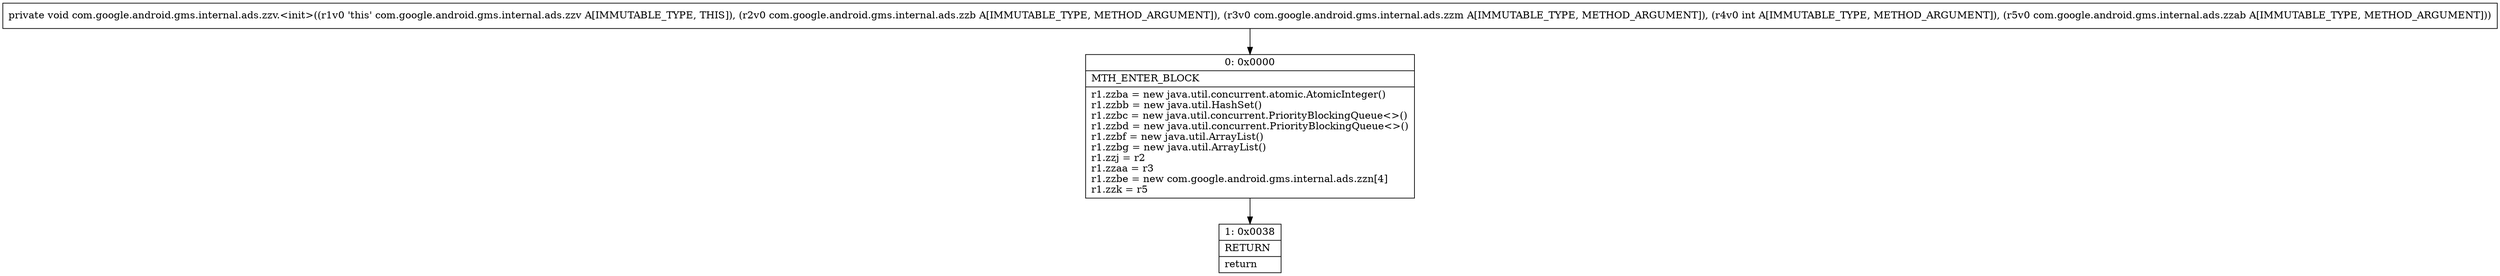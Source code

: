 digraph "CFG forcom.google.android.gms.internal.ads.zzv.\<init\>(Lcom\/google\/android\/gms\/internal\/ads\/zzb;Lcom\/google\/android\/gms\/internal\/ads\/zzm;ILcom\/google\/android\/gms\/internal\/ads\/zzab;)V" {
Node_0 [shape=record,label="{0\:\ 0x0000|MTH_ENTER_BLOCK\l|r1.zzba = new java.util.concurrent.atomic.AtomicInteger()\lr1.zzbb = new java.util.HashSet()\lr1.zzbc = new java.util.concurrent.PriorityBlockingQueue\<\>()\lr1.zzbd = new java.util.concurrent.PriorityBlockingQueue\<\>()\lr1.zzbf = new java.util.ArrayList()\lr1.zzbg = new java.util.ArrayList()\lr1.zzj = r2\lr1.zzaa = r3\lr1.zzbe = new com.google.android.gms.internal.ads.zzn[4]\lr1.zzk = r5\l}"];
Node_1 [shape=record,label="{1\:\ 0x0038|RETURN\l|return\l}"];
MethodNode[shape=record,label="{private void com.google.android.gms.internal.ads.zzv.\<init\>((r1v0 'this' com.google.android.gms.internal.ads.zzv A[IMMUTABLE_TYPE, THIS]), (r2v0 com.google.android.gms.internal.ads.zzb A[IMMUTABLE_TYPE, METHOD_ARGUMENT]), (r3v0 com.google.android.gms.internal.ads.zzm A[IMMUTABLE_TYPE, METHOD_ARGUMENT]), (r4v0 int A[IMMUTABLE_TYPE, METHOD_ARGUMENT]), (r5v0 com.google.android.gms.internal.ads.zzab A[IMMUTABLE_TYPE, METHOD_ARGUMENT])) }"];
MethodNode -> Node_0;
Node_0 -> Node_1;
}

